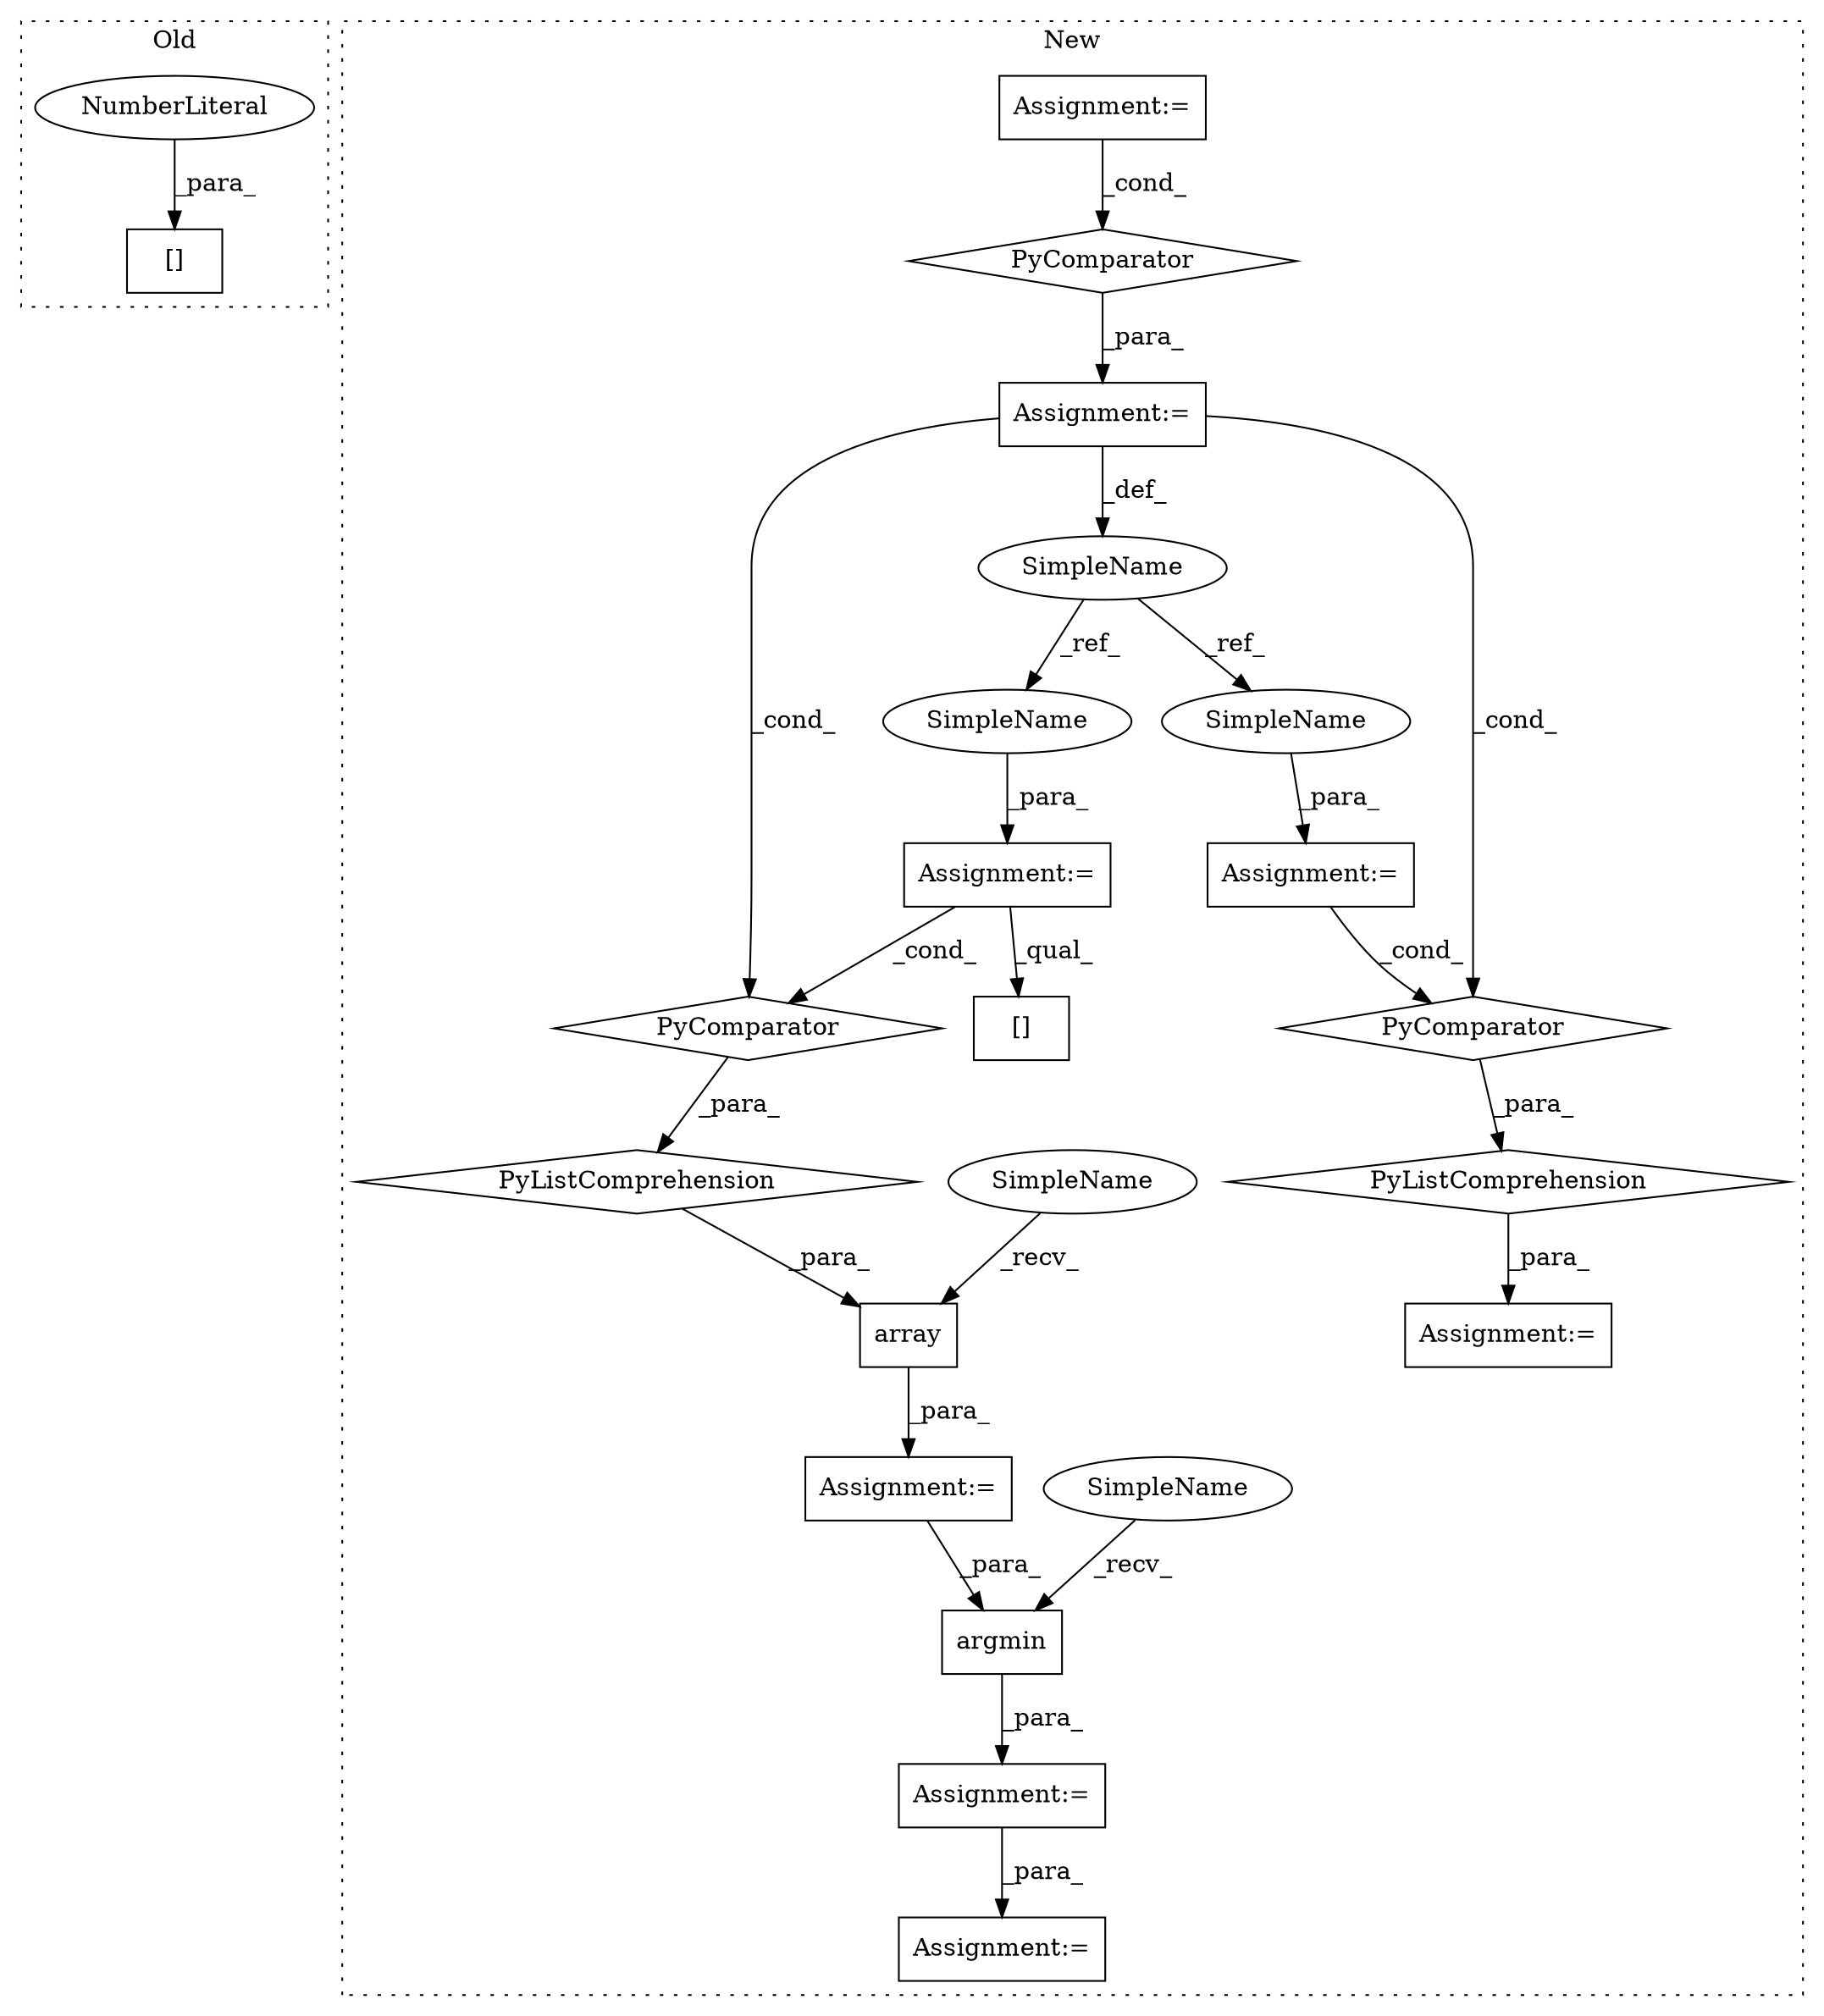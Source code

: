 digraph G {
subgraph cluster0 {
1 [label="[]" a="2" s="3558,3561" l="2,1" shape="box"];
4 [label="NumberLiteral" a="34" s="3560" l="1" shape="ellipse"];
label = "Old";
style="dotted";
}
subgraph cluster1 {
2 [label="argmin" a="32" s="4574,4638" l="7,1" shape="box"];
3 [label="Assignment:=" a="7" s="4567" l="1" shape="box"];
5 [label="Assignment:=" a="7" s="4648" l="1" shape="box"];
6 [label="Assignment:=" a="7" s="4239" l="24" shape="box"];
7 [label="Assignment:=" a="7" s="4368" l="25" shape="box"];
8 [label="Assignment:=" a="7" s="4092" l="17" shape="box"];
9 [label="array" a="32" s="4415,4559" l="17,-5" shape="box"];
10 [label="[]" a="2" s="4432,4457" l="2,1" shape="box"];
11 [label="SimpleName" a="42" s="4117" l="9" shape="ellipse"];
12 [label="Assignment:=" a="7" s="4526" l="25" shape="box"];
13 [label="PyListComprehension" a="109" s="4294" l="107" shape="diamond"];
14 [label="PyComparator" a="113" s="4092" l="17" shape="diamond"];
15 [label="PyListComprehension" a="109" s="4432" l="127" shape="diamond"];
16 [label="PyComparator" a="113" s="4526" l="25" shape="diamond"];
17 [label="Assignment:=" a="7" s="4278" l="1" shape="box"];
18 [label="PyComparator" a="113" s="4368" l="25" shape="diamond"];
19 [label="Assignment:=" a="7" s="4408" l="1" shape="box"];
20 [label="SimpleName" a="42" s="4568" l="5" shape="ellipse"];
21 [label="SimpleName" a="42" s="4409" l="5" shape="ellipse"];
22 [label="SimpleName" a="42" s="4375" l="9" shape="ellipse"];
23 [label="SimpleName" a="42" s="4533" l="9" shape="ellipse"];
label = "New";
style="dotted";
}
2 -> 3 [label="_para_"];
3 -> 5 [label="_para_"];
4 -> 1 [label="_para_"];
6 -> 18 [label="_cond_"];
6 -> 16 [label="_cond_"];
6 -> 11 [label="_def_"];
7 -> 18 [label="_cond_"];
8 -> 14 [label="_cond_"];
9 -> 19 [label="_para_"];
11 -> 23 [label="_ref_"];
11 -> 22 [label="_ref_"];
12 -> 16 [label="_cond_"];
12 -> 10 [label="_qual_"];
13 -> 17 [label="_para_"];
14 -> 6 [label="_para_"];
15 -> 9 [label="_para_"];
16 -> 15 [label="_para_"];
18 -> 13 [label="_para_"];
19 -> 2 [label="_para_"];
20 -> 2 [label="_recv_"];
21 -> 9 [label="_recv_"];
22 -> 7 [label="_para_"];
23 -> 12 [label="_para_"];
}